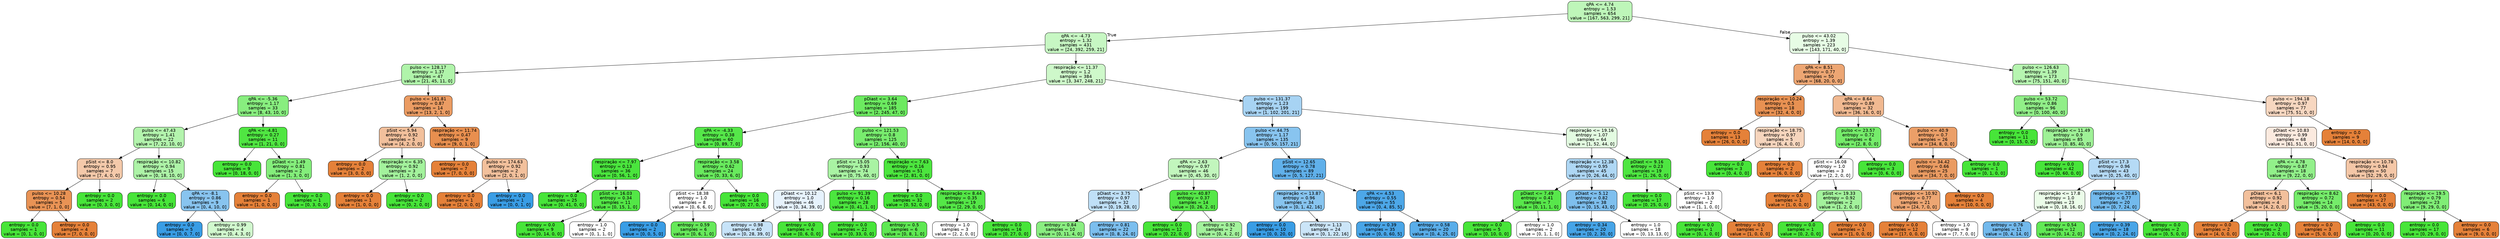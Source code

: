 digraph Tree {
node [shape=box, style="filled, rounded", color="black", fontname="helvetica"] ;
edge [fontname="helvetica"] ;
0 [label="qPA <= 4.74\nentropy = 1.53\nsamples = 654\nvalue = [167, 563, 299, 21]", fillcolor="#bef6b9"] ;
1 [label="qPA <= -4.73\nentropy = 1.32\nsamples = 431\nvalue = [24, 392, 259, 21]", fillcolor="#c7f7c3"] ;
0 -> 1 [labeldistance=2.5, labelangle=45, headlabel="True"] ;
2 [label="pulso <= 128.17\nentropy = 1.37\nsamples = 47\nvalue = [21, 45, 11, 0]", fillcolor="#b0f4aa"] ;
1 -> 2 ;
3 [label="qPA <= -5.36\nentropy = 1.17\nsamples = 33\nvalue = [8, 43, 10, 0]", fillcolor="#88ee7f"] ;
2 -> 3 ;
4 [label="pulso <= 47.43\nentropy = 1.41\nsamples = 22\nvalue = [7, 22, 10, 0]", fillcolor="#b3f4ad"] ;
3 -> 4 ;
5 [label="pSist <= 8.0\nentropy = 0.95\nsamples = 7\nvalue = [7, 4, 0, 0]", fillcolor="#f4c9aa"] ;
4 -> 5 ;
6 [label="pulso <= 10.28\nentropy = 0.54\nsamples = 5\nvalue = [7, 1, 0, 0]", fillcolor="#e99355"] ;
5 -> 6 ;
7 [label="entropy = 0.0\nsamples = 1\nvalue = [0, 1, 0, 0]", fillcolor="#47e539"] ;
6 -> 7 ;
8 [label="entropy = 0.0\nsamples = 4\nvalue = [7, 0, 0, 0]", fillcolor="#e58139"] ;
6 -> 8 ;
9 [label="entropy = 0.0\nsamples = 2\nvalue = [0, 3, 0, 0]", fillcolor="#47e539"] ;
5 -> 9 ;
10 [label="respiração <= 10.82\nentropy = 0.94\nsamples = 15\nvalue = [0, 18, 10, 0]", fillcolor="#adf3a7"] ;
4 -> 10 ;
11 [label="entropy = 0.0\nsamples = 6\nvalue = [0, 14, 0, 0]", fillcolor="#47e539"] ;
10 -> 11 ;
12 [label="qPA <= -8.1\nentropy = 0.86\nsamples = 9\nvalue = [0, 4, 10, 0]", fillcolor="#88c4ef"] ;
10 -> 12 ;
13 [label="entropy = 0.0\nsamples = 5\nvalue = [0, 0, 7, 0]", fillcolor="#399de5"] ;
12 -> 13 ;
14 [label="entropy = 0.99\nsamples = 4\nvalue = [0, 4, 3, 0]", fillcolor="#d1f8ce"] ;
12 -> 14 ;
15 [label="qPA <= -4.81\nentropy = 0.27\nsamples = 11\nvalue = [1, 21, 0, 0]", fillcolor="#50e642"] ;
3 -> 15 ;
16 [label="entropy = 0.0\nsamples = 9\nvalue = [0, 18, 0, 0]", fillcolor="#47e539"] ;
15 -> 16 ;
17 [label="pDiast <= 1.49\nentropy = 0.81\nsamples = 2\nvalue = [1, 3, 0, 0]", fillcolor="#84ee7b"] ;
15 -> 17 ;
18 [label="entropy = 0.0\nsamples = 1\nvalue = [1, 0, 0, 0]", fillcolor="#e58139"] ;
17 -> 18 ;
19 [label="entropy = 0.0\nsamples = 1\nvalue = [0, 3, 0, 0]", fillcolor="#47e539"] ;
17 -> 19 ;
20 [label="pulso <= 161.81\nentropy = 0.87\nsamples = 14\nvalue = [13, 2, 1, 0]", fillcolor="#eb9c63"] ;
2 -> 20 ;
21 [label="pSist <= 5.94\nentropy = 0.92\nsamples = 5\nvalue = [4, 2, 0, 0]", fillcolor="#f2c09c"] ;
20 -> 21 ;
22 [label="entropy = 0.0\nsamples = 2\nvalue = [3, 0, 0, 0]", fillcolor="#e58139"] ;
21 -> 22 ;
23 [label="respiração <= 6.35\nentropy = 0.92\nsamples = 3\nvalue = [1, 2, 0, 0]", fillcolor="#a3f29c"] ;
21 -> 23 ;
24 [label="entropy = 0.0\nsamples = 1\nvalue = [1, 0, 0, 0]", fillcolor="#e58139"] ;
23 -> 24 ;
25 [label="entropy = 0.0\nsamples = 2\nvalue = [0, 2, 0, 0]", fillcolor="#47e539"] ;
23 -> 25 ;
26 [label="respiração <= 11.74\nentropy = 0.47\nsamples = 9\nvalue = [9, 0, 1, 0]", fillcolor="#e88f4f"] ;
20 -> 26 ;
27 [label="entropy = 0.0\nsamples = 7\nvalue = [7, 0, 0, 0]", fillcolor="#e58139"] ;
26 -> 27 ;
28 [label="pulso <= 174.63\nentropy = 0.92\nsamples = 2\nvalue = [2, 0, 1, 0]", fillcolor="#f2c09c"] ;
26 -> 28 ;
29 [label="entropy = 0.0\nsamples = 1\nvalue = [2, 0, 0, 0]", fillcolor="#e58139"] ;
28 -> 29 ;
30 [label="entropy = 0.0\nsamples = 1\nvalue = [0, 0, 1, 0]", fillcolor="#399de5"] ;
28 -> 30 ;
31 [label="respiração <= 11.37\nentropy = 1.2\nsamples = 384\nvalue = [3, 347, 248, 21]", fillcolor="#cef8ca"] ;
1 -> 31 ;
32 [label="pDiast <= 3.64\nentropy = 0.69\nsamples = 185\nvalue = [2, 245, 47, 0]", fillcolor="#6cea60"] ;
31 -> 32 ;
33 [label="qPA <= -4.33\nentropy = 0.38\nsamples = 60\nvalue = [0, 89, 7, 0]", fillcolor="#55e749"] ;
32 -> 33 ;
34 [label="respiração <= 7.97\nentropy = 0.13\nsamples = 36\nvalue = [0, 56, 1, 0]", fillcolor="#4ae53d"] ;
33 -> 34 ;
35 [label="entropy = 0.0\nsamples = 25\nvalue = [0, 41, 0, 0]", fillcolor="#47e539"] ;
34 -> 35 ;
36 [label="pSist <= 16.03\nentropy = 0.34\nsamples = 11\nvalue = [0, 15, 1, 0]", fillcolor="#53e746"] ;
34 -> 36 ;
37 [label="entropy = 0.0\nsamples = 9\nvalue = [0, 14, 0, 0]", fillcolor="#47e539"] ;
36 -> 37 ;
38 [label="entropy = 1.0\nsamples = 2\nvalue = [0, 1, 1, 0]", fillcolor="#ffffff"] ;
36 -> 38 ;
39 [label="respiração <= 3.58\nentropy = 0.62\nsamples = 24\nvalue = [0, 33, 6, 0]", fillcolor="#68ea5d"] ;
33 -> 39 ;
40 [label="pSist <= 18.38\nentropy = 1.0\nsamples = 8\nvalue = [0, 6, 6, 0]", fillcolor="#ffffff"] ;
39 -> 40 ;
41 [label="entropy = 0.0\nsamples = 2\nvalue = [0, 0, 5, 0]", fillcolor="#399de5"] ;
40 -> 41 ;
42 [label="entropy = 0.59\nsamples = 6\nvalue = [0, 6, 1, 0]", fillcolor="#66e95a"] ;
40 -> 42 ;
43 [label="entropy = 0.0\nsamples = 16\nvalue = [0, 27, 0, 0]", fillcolor="#47e539"] ;
39 -> 43 ;
44 [label="pulso <= 121.53\nentropy = 0.8\nsamples = 125\nvalue = [2, 156, 40, 0]", fillcolor="#78ec6e"] ;
32 -> 44 ;
45 [label="pSist <= 15.05\nentropy = 0.93\nsamples = 74\nvalue = [0, 75, 40, 0]", fillcolor="#a9f3a3"] ;
44 -> 45 ;
46 [label="pDiast <= 10.12\nentropy = 1.0\nsamples = 46\nvalue = [0, 34, 39, 0]", fillcolor="#e6f2fc"] ;
45 -> 46 ;
47 [label="entropy = 0.98\nsamples = 40\nvalue = [0, 28, 39, 0]", fillcolor="#c7e3f8"] ;
46 -> 47 ;
48 [label="entropy = 0.0\nsamples = 6\nvalue = [0, 6, 0, 0]", fillcolor="#47e539"] ;
46 -> 48 ;
49 [label="pulso <= 91.39\nentropy = 0.16\nsamples = 28\nvalue = [0, 41, 1, 0]", fillcolor="#4be63e"] ;
45 -> 49 ;
50 [label="entropy = 0.0\nsamples = 22\nvalue = [0, 33, 0, 0]", fillcolor="#47e539"] ;
49 -> 50 ;
51 [label="entropy = 0.5\nsamples = 6\nvalue = [0, 8, 1, 0]", fillcolor="#5ee852"] ;
49 -> 51 ;
52 [label="respiração <= 7.63\nentropy = 0.16\nsamples = 51\nvalue = [2, 81, 0, 0]", fillcolor="#4ce63e"] ;
44 -> 52 ;
53 [label="entropy = 0.0\nsamples = 32\nvalue = [0, 52, 0, 0]", fillcolor="#47e539"] ;
52 -> 53 ;
54 [label="respiração <= 8.44\nentropy = 0.35\nsamples = 19\nvalue = [2, 29, 0, 0]", fillcolor="#54e747"] ;
52 -> 54 ;
55 [label="entropy = 1.0\nsamples = 3\nvalue = [2, 2, 0, 0]", fillcolor="#ffffff"] ;
54 -> 55 ;
56 [label="entropy = 0.0\nsamples = 16\nvalue = [0, 27, 0, 0]", fillcolor="#47e539"] ;
54 -> 56 ;
57 [label="pulso <= 131.37\nentropy = 1.23\nsamples = 199\nvalue = [1, 102, 201, 21]", fillcolor="#a7d3f3"] ;
31 -> 57 ;
58 [label="pulso <= 44.75\nentropy = 1.17\nsamples = 135\nvalue = [0, 50, 157, 21]", fillcolor="#88c4ef"] ;
57 -> 58 ;
59 [label="qPA <= 2.63\nentropy = 0.97\nsamples = 46\nvalue = [0, 45, 30, 0]", fillcolor="#c2f6bd"] ;
58 -> 59 ;
60 [label="pDiast <= 3.75\nentropy = 0.97\nsamples = 32\nvalue = [0, 19, 28, 0]", fillcolor="#bfe0f7"] ;
59 -> 60 ;
61 [label="entropy = 0.84\nsamples = 10\nvalue = [0, 11, 4, 0]", fillcolor="#8aee81"] ;
60 -> 61 ;
62 [label="entropy = 0.81\nsamples = 22\nvalue = [0, 8, 24, 0]", fillcolor="#7bbeee"] ;
60 -> 62 ;
63 [label="pulso <= 40.87\nentropy = 0.37\nsamples = 14\nvalue = [0, 26, 2, 0]", fillcolor="#55e748"] ;
59 -> 63 ;
64 [label="entropy = 0.0\nsamples = 12\nvalue = [0, 22, 0, 0]", fillcolor="#47e539"] ;
63 -> 64 ;
65 [label="entropy = 0.92\nsamples = 2\nvalue = [0, 4, 2, 0]", fillcolor="#a3f29c"] ;
63 -> 65 ;
66 [label="pSist <= 12.65\nentropy = 0.78\nsamples = 89\nvalue = [0, 5, 127, 21]", fillcolor="#60b0ea"] ;
58 -> 66 ;
67 [label="respiração <= 13.87\nentropy = 0.96\nsamples = 34\nvalue = [0, 1, 42, 16]", fillcolor="#87c4ef"] ;
66 -> 67 ;
68 [label="entropy = 0.0\nsamples = 10\nvalue = [0, 0, 20, 0]", fillcolor="#399de5"] ;
67 -> 68 ;
69 [label="entropy = 1.13\nsamples = 24\nvalue = [0, 1, 22, 16]", fillcolor="#cbe5f8"] ;
67 -> 69 ;
70 [label="qPA <= 4.53\nentropy = 0.55\nsamples = 55\nvalue = [0, 4, 85, 5]", fillcolor="#4da7e8"] ;
66 -> 70 ;
71 [label="entropy = 0.39\nsamples = 35\nvalue = [0, 0, 60, 5]", fillcolor="#49a5e7"] ;
70 -> 71 ;
72 [label="entropy = 0.58\nsamples = 20\nvalue = [0, 4, 25, 0]", fillcolor="#59ade9"] ;
70 -> 72 ;
73 [label="respiração <= 19.16\nentropy = 1.07\nsamples = 64\nvalue = [1, 52, 44, 0]", fillcolor="#e3fbe1"] ;
57 -> 73 ;
74 [label="respiração <= 12.38\nentropy = 0.95\nsamples = 45\nvalue = [0, 26, 44, 0]", fillcolor="#aed7f4"] ;
73 -> 74 ;
75 [label="pDiast <= 7.49\nentropy = 0.41\nsamples = 7\nvalue = [0, 11, 1, 0]", fillcolor="#58e74b"] ;
74 -> 75 ;
76 [label="entropy = 0.0\nsamples = 5\nvalue = [0, 10, 0, 0]", fillcolor="#47e539"] ;
75 -> 76 ;
77 [label="entropy = 1.0\nsamples = 2\nvalue = [0, 1, 1, 0]", fillcolor="#ffffff"] ;
75 -> 77 ;
78 [label="pDiast <= 5.12\nentropy = 0.82\nsamples = 38\nvalue = [0, 15, 43, 0]", fillcolor="#7ebfee"] ;
74 -> 78 ;
79 [label="entropy = 0.34\nsamples = 20\nvalue = [0, 2, 30, 0]", fillcolor="#46a4e7"] ;
78 -> 79 ;
80 [label="entropy = 1.0\nsamples = 18\nvalue = [0, 13, 13, 0]", fillcolor="#ffffff"] ;
78 -> 80 ;
81 [label="pDiast <= 9.16\nentropy = 0.23\nsamples = 19\nvalue = [1, 26, 0, 0]", fillcolor="#4ee641"] ;
73 -> 81 ;
82 [label="entropy = 0.0\nsamples = 17\nvalue = [0, 25, 0, 0]", fillcolor="#47e539"] ;
81 -> 82 ;
83 [label="pSist <= 13.9\nentropy = 1.0\nsamples = 2\nvalue = [1, 1, 0, 0]", fillcolor="#ffffff"] ;
81 -> 83 ;
84 [label="entropy = 0.0\nsamples = 1\nvalue = [0, 1, 0, 0]", fillcolor="#47e539"] ;
83 -> 84 ;
85 [label="entropy = 0.0\nsamples = 1\nvalue = [1, 0, 0, 0]", fillcolor="#e58139"] ;
83 -> 85 ;
86 [label="pulso <= 43.02\nentropy = 1.39\nsamples = 223\nvalue = [143, 171, 40, 0]", fillcolor="#e7fce5"] ;
0 -> 86 [labeldistance=2.5, labelangle=-45, headlabel="False"] ;
87 [label="qPA <= 8.51\nentropy = 0.77\nsamples = 50\nvalue = [68, 20, 0, 0]", fillcolor="#eda673"] ;
86 -> 87 ;
88 [label="respiração <= 10.24\nentropy = 0.5\nsamples = 18\nvalue = [32, 4, 0, 0]", fillcolor="#e89152"] ;
87 -> 88 ;
89 [label="entropy = 0.0\nsamples = 13\nvalue = [26, 0, 0, 0]", fillcolor="#e58139"] ;
88 -> 89 ;
90 [label="respiração <= 18.75\nentropy = 0.97\nsamples = 5\nvalue = [6, 4, 0, 0]", fillcolor="#f6d5bd"] ;
88 -> 90 ;
91 [label="entropy = 0.0\nsamples = 3\nvalue = [0, 4, 0, 0]", fillcolor="#47e539"] ;
90 -> 91 ;
92 [label="entropy = 0.0\nsamples = 2\nvalue = [6, 0, 0, 0]", fillcolor="#e58139"] ;
90 -> 92 ;
93 [label="qPA <= 8.64\nentropy = 0.89\nsamples = 32\nvalue = [36, 16, 0, 0]", fillcolor="#f1b991"] ;
87 -> 93 ;
94 [label="pulso <= 23.57\nentropy = 0.72\nsamples = 6\nvalue = [2, 8, 0, 0]", fillcolor="#75ec6a"] ;
93 -> 94 ;
95 [label="pSist <= 16.08\nentropy = 1.0\nsamples = 3\nvalue = [2, 2, 0, 0]", fillcolor="#ffffff"] ;
94 -> 95 ;
96 [label="entropy = 0.0\nsamples = 1\nvalue = [1, 0, 0, 0]", fillcolor="#e58139"] ;
95 -> 96 ;
97 [label="pSist <= 19.33\nentropy = 0.92\nsamples = 2\nvalue = [1, 2, 0, 0]", fillcolor="#a3f29c"] ;
95 -> 97 ;
98 [label="entropy = 0.0\nsamples = 1\nvalue = [0, 2, 0, 0]", fillcolor="#47e539"] ;
97 -> 98 ;
99 [label="entropy = 0.0\nsamples = 1\nvalue = [1, 0, 0, 0]", fillcolor="#e58139"] ;
97 -> 99 ;
100 [label="entropy = 0.0\nsamples = 3\nvalue = [0, 6, 0, 0]", fillcolor="#47e539"] ;
94 -> 100 ;
101 [label="pulso <= 40.9\nentropy = 0.7\nsamples = 26\nvalue = [34, 8, 0, 0]", fillcolor="#eb9f68"] ;
93 -> 101 ;
102 [label="pulso <= 34.42\nentropy = 0.66\nsamples = 25\nvalue = [34, 7, 0, 0]", fillcolor="#ea9b62"] ;
101 -> 102 ;
103 [label="respiração <= 10.92\nentropy = 0.77\nsamples = 21\nvalue = [24, 7, 0, 0]", fillcolor="#eda673"] ;
102 -> 103 ;
104 [label="entropy = 0.0\nsamples = 12\nvalue = [17, 0, 0, 0]", fillcolor="#e58139"] ;
103 -> 104 ;
105 [label="entropy = 1.0\nsamples = 9\nvalue = [7, 7, 0, 0]", fillcolor="#ffffff"] ;
103 -> 105 ;
106 [label="entropy = 0.0\nsamples = 4\nvalue = [10, 0, 0, 0]", fillcolor="#e58139"] ;
102 -> 106 ;
107 [label="entropy = 0.0\nsamples = 1\nvalue = [0, 1, 0, 0]", fillcolor="#47e539"] ;
101 -> 107 ;
108 [label="pulso <= 126.63\nentropy = 1.39\nsamples = 173\nvalue = [75, 151, 40, 0]", fillcolor="#b6f5b0"] ;
86 -> 108 ;
109 [label="pulso <= 53.72\nentropy = 0.86\nsamples = 96\nvalue = [0, 100, 40, 0]", fillcolor="#91ef88"] ;
108 -> 109 ;
110 [label="entropy = 0.0\nsamples = 11\nvalue = [0, 15, 0, 0]", fillcolor="#47e539"] ;
109 -> 110 ;
111 [label="respiração <= 11.49\nentropy = 0.9\nsamples = 85\nvalue = [0, 85, 40, 0]", fillcolor="#9ef196"] ;
109 -> 111 ;
112 [label="entropy = 0.0\nsamples = 42\nvalue = [0, 60, 0, 0]", fillcolor="#47e539"] ;
111 -> 112 ;
113 [label="pSist <= 17.3\nentropy = 0.96\nsamples = 43\nvalue = [0, 25, 40, 0]", fillcolor="#b5daf5"] ;
111 -> 113 ;
114 [label="respiração <= 17.8\nentropy = 1.0\nsamples = 23\nvalue = [0, 18, 16, 0]", fillcolor="#ebfce9"] ;
113 -> 114 ;
115 [label="entropy = 0.76\nsamples = 11\nvalue = [0, 4, 14, 0]", fillcolor="#72b9ec"] ;
114 -> 115 ;
116 [label="entropy = 0.54\nsamples = 12\nvalue = [0, 14, 2, 0]", fillcolor="#61e955"] ;
114 -> 116 ;
117 [label="respiração <= 20.85\nentropy = 0.77\nsamples = 20\nvalue = [0, 7, 24, 0]", fillcolor="#73baed"] ;
113 -> 117 ;
118 [label="entropy = 0.39\nsamples = 18\nvalue = [0, 2, 24, 0]", fillcolor="#49a5e7"] ;
117 -> 118 ;
119 [label="entropy = 0.0\nsamples = 2\nvalue = [0, 5, 0, 0]", fillcolor="#47e539"] ;
117 -> 119 ;
120 [label="pulso <= 194.18\nentropy = 0.97\nsamples = 77\nvalue = [75, 51, 0, 0]", fillcolor="#f7d7c0"] ;
108 -> 120 ;
121 [label="pDiast <= 10.83\nentropy = 0.99\nsamples = 68\nvalue = [61, 51, 0, 0]", fillcolor="#fbeadf"] ;
120 -> 121 ;
122 [label="qPA <= 4.78\nentropy = 0.87\nsamples = 18\nvalue = [9, 22, 0, 0]", fillcolor="#92f08a"] ;
121 -> 122 ;
123 [label="pDiast <= 6.1\nentropy = 0.92\nsamples = 4\nvalue = [4, 2, 0, 0]", fillcolor="#f2c09c"] ;
122 -> 123 ;
124 [label="entropy = 0.0\nsamples = 2\nvalue = [4, 0, 0, 0]", fillcolor="#e58139"] ;
123 -> 124 ;
125 [label="entropy = 0.0\nsamples = 2\nvalue = [0, 2, 0, 0]", fillcolor="#47e539"] ;
123 -> 125 ;
126 [label="respiração <= 8.62\nentropy = 0.72\nsamples = 14\nvalue = [5, 20, 0, 0]", fillcolor="#75ec6a"] ;
122 -> 126 ;
127 [label="entropy = 0.0\nsamples = 3\nvalue = [5, 0, 0, 0]", fillcolor="#e58139"] ;
126 -> 127 ;
128 [label="entropy = 0.0\nsamples = 11\nvalue = [0, 20, 0, 0]", fillcolor="#47e539"] ;
126 -> 128 ;
129 [label="respiração <= 10.78\nentropy = 0.94\nsamples = 50\nvalue = [52, 29, 0, 0]", fillcolor="#f4c7a7"] ;
121 -> 129 ;
130 [label="entropy = 0.0\nsamples = 27\nvalue = [43, 0, 0, 0]", fillcolor="#e58139"] ;
129 -> 130 ;
131 [label="respiração <= 19.5\nentropy = 0.79\nsamples = 23\nvalue = [9, 29, 0, 0]", fillcolor="#80ed76"] ;
129 -> 131 ;
132 [label="entropy = 0.0\nsamples = 17\nvalue = [0, 29, 0, 0]", fillcolor="#47e539"] ;
131 -> 132 ;
133 [label="entropy = 0.0\nsamples = 6\nvalue = [9, 0, 0, 0]", fillcolor="#e58139"] ;
131 -> 133 ;
134 [label="entropy = 0.0\nsamples = 9\nvalue = [14, 0, 0, 0]", fillcolor="#e58139"] ;
120 -> 134 ;
}
